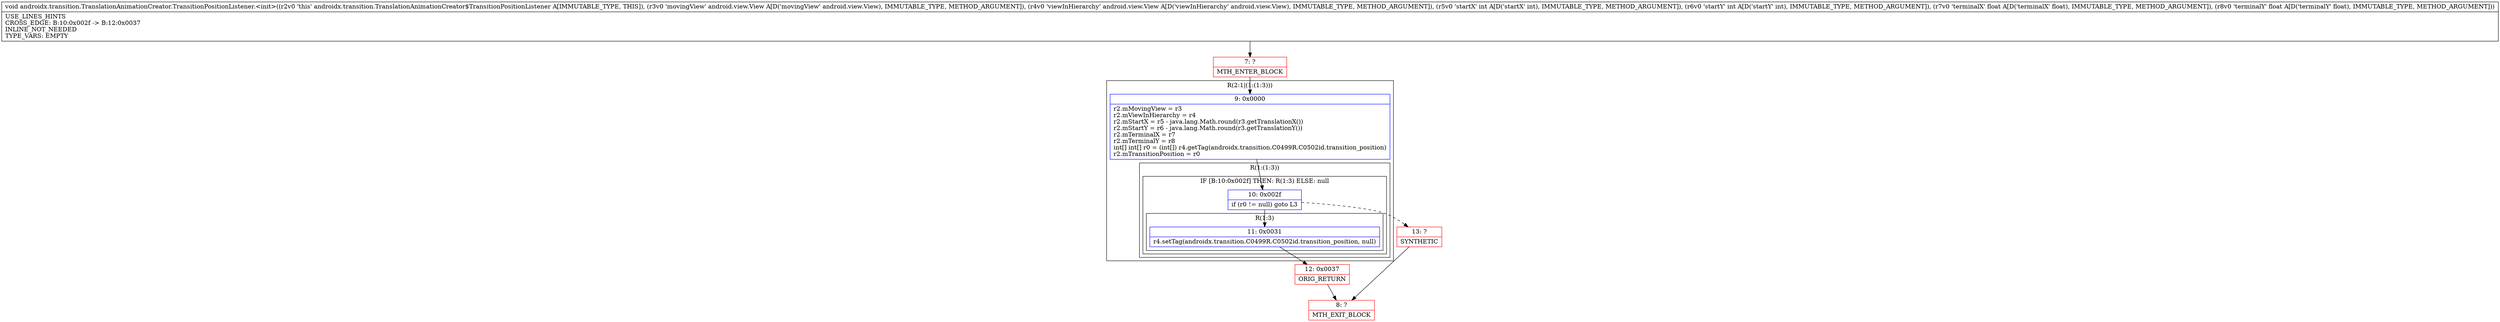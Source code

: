 digraph "CFG forandroidx.transition.TranslationAnimationCreator.TransitionPositionListener.\<init\>(Landroid\/view\/View;Landroid\/view\/View;IIFF)V" {
subgraph cluster_Region_304366747 {
label = "R(2:1|(1:(1:3)))";
node [shape=record,color=blue];
Node_9 [shape=record,label="{9\:\ 0x0000|r2.mMovingView = r3\lr2.mViewInHierarchy = r4\lr2.mStartX = r5 \- java.lang.Math.round(r3.getTranslationX())\lr2.mStartY = r6 \- java.lang.Math.round(r3.getTranslationY())\lr2.mTerminalX = r7\lr2.mTerminalY = r8\lint[] int[] r0 = (int[]) r4.getTag(androidx.transition.C0499R.C0502id.transition_position)\lr2.mTransitionPosition = r0\l}"];
subgraph cluster_Region_1036944036 {
label = "R(1:(1:3))";
node [shape=record,color=blue];
subgraph cluster_IfRegion_2126801754 {
label = "IF [B:10:0x002f] THEN: R(1:3) ELSE: null";
node [shape=record,color=blue];
Node_10 [shape=record,label="{10\:\ 0x002f|if (r0 != null) goto L3\l}"];
subgraph cluster_Region_1719608180 {
label = "R(1:3)";
node [shape=record,color=blue];
Node_11 [shape=record,label="{11\:\ 0x0031|r4.setTag(androidx.transition.C0499R.C0502id.transition_position, null)\l}"];
}
}
}
}
Node_7 [shape=record,color=red,label="{7\:\ ?|MTH_ENTER_BLOCK\l}"];
Node_12 [shape=record,color=red,label="{12\:\ 0x0037|ORIG_RETURN\l}"];
Node_8 [shape=record,color=red,label="{8\:\ ?|MTH_EXIT_BLOCK\l}"];
Node_13 [shape=record,color=red,label="{13\:\ ?|SYNTHETIC\l}"];
MethodNode[shape=record,label="{void androidx.transition.TranslationAnimationCreator.TransitionPositionListener.\<init\>((r2v0 'this' androidx.transition.TranslationAnimationCreator$TransitionPositionListener A[IMMUTABLE_TYPE, THIS]), (r3v0 'movingView' android.view.View A[D('movingView' android.view.View), IMMUTABLE_TYPE, METHOD_ARGUMENT]), (r4v0 'viewInHierarchy' android.view.View A[D('viewInHierarchy' android.view.View), IMMUTABLE_TYPE, METHOD_ARGUMENT]), (r5v0 'startX' int A[D('startX' int), IMMUTABLE_TYPE, METHOD_ARGUMENT]), (r6v0 'startY' int A[D('startY' int), IMMUTABLE_TYPE, METHOD_ARGUMENT]), (r7v0 'terminalX' float A[D('terminalX' float), IMMUTABLE_TYPE, METHOD_ARGUMENT]), (r8v0 'terminalY' float A[D('terminalY' float), IMMUTABLE_TYPE, METHOD_ARGUMENT]))  | USE_LINES_HINTS\lCROSS_EDGE: B:10:0x002f \-\> B:12:0x0037\lINLINE_NOT_NEEDED\lTYPE_VARS: EMPTY\l}"];
MethodNode -> Node_7;Node_9 -> Node_10;
Node_10 -> Node_11;
Node_10 -> Node_13[style=dashed];
Node_11 -> Node_12;
Node_7 -> Node_9;
Node_12 -> Node_8;
Node_13 -> Node_8;
}

